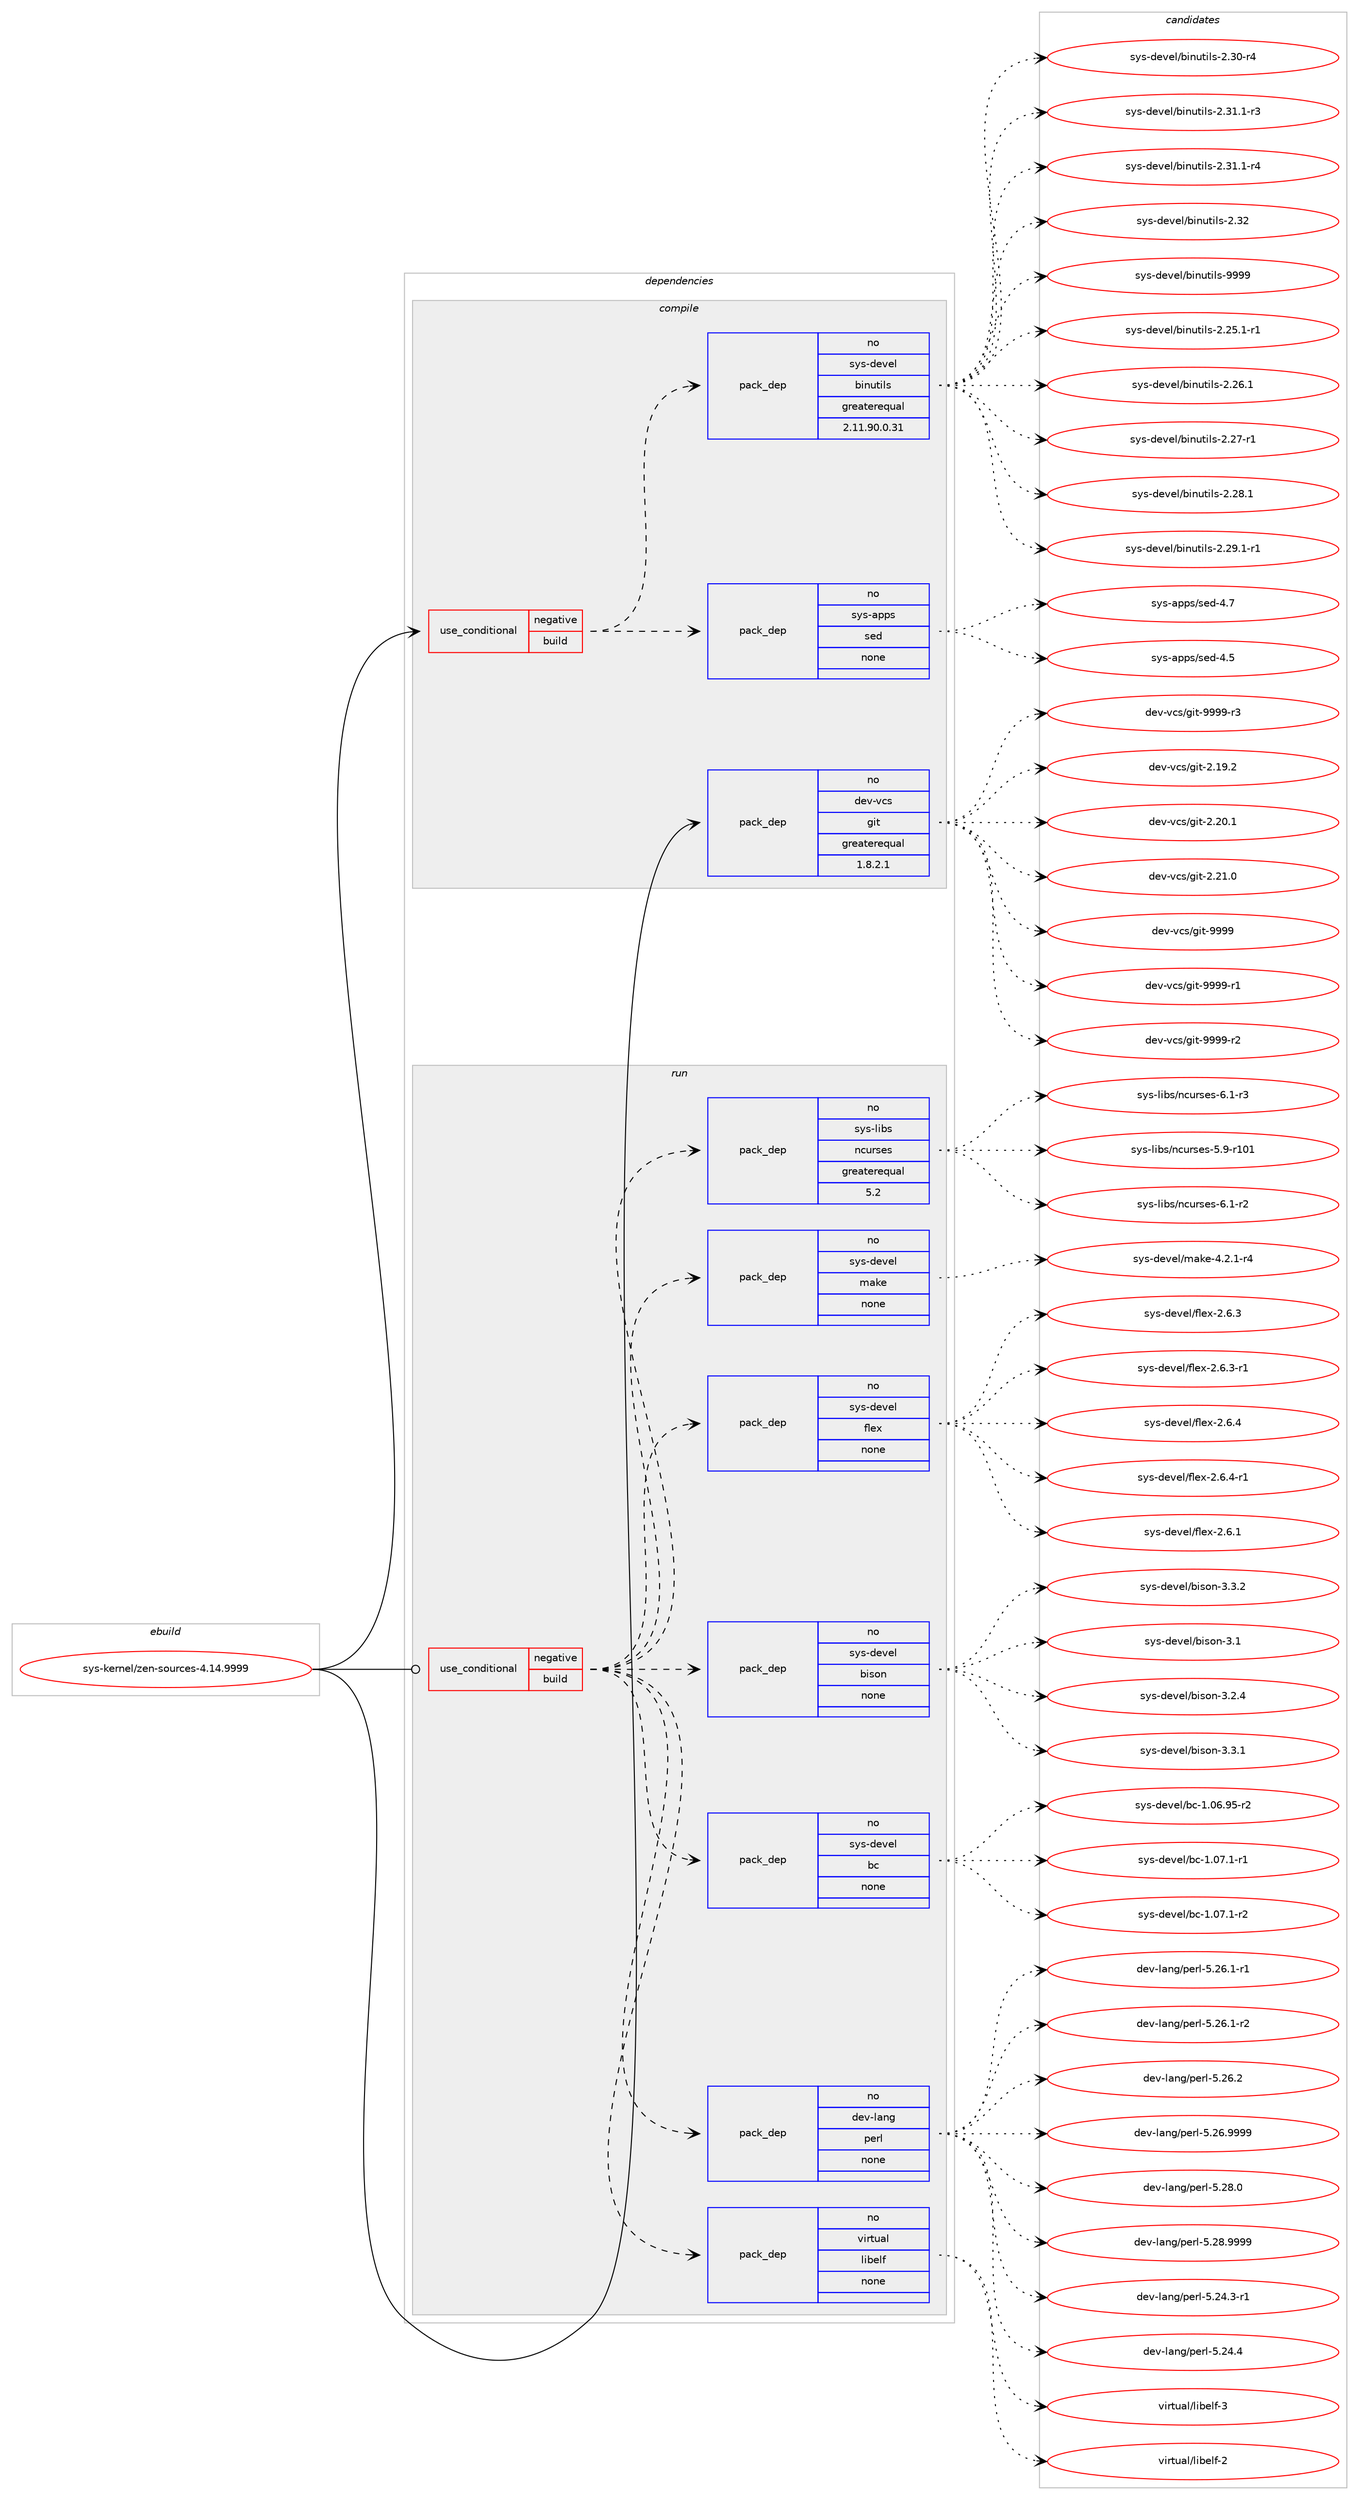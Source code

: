 digraph prolog {

# *************
# Graph options
# *************

newrank=true;
concentrate=true;
compound=true;
graph [rankdir=LR,fontname=Helvetica,fontsize=10,ranksep=1.5];#, ranksep=2.5, nodesep=0.2];
edge  [arrowhead=vee];
node  [fontname=Helvetica,fontsize=10];

# **********
# The ebuild
# **********

subgraph cluster_leftcol {
color=gray;
rank=same;
label=<<i>ebuild</i>>;
id [label="sys-kernel/zen-sources-4.14.9999", color=red, width=4, href="../sys-kernel/zen-sources-4.14.9999.svg"];
}

# ****************
# The dependencies
# ****************

subgraph cluster_midcol {
color=gray;
label=<<i>dependencies</i>>;
subgraph cluster_compile {
fillcolor="#eeeeee";
style=filled;
label=<<i>compile</i>>;
subgraph cond461416 {
dependency1736202 [label=<<TABLE BORDER="0" CELLBORDER="1" CELLSPACING="0" CELLPADDING="4"><TR><TD ROWSPAN="3" CELLPADDING="10">use_conditional</TD></TR><TR><TD>negative</TD></TR><TR><TD>build</TD></TR></TABLE>>, shape=none, color=red];
subgraph pack1246260 {
dependency1736203 [label=<<TABLE BORDER="0" CELLBORDER="1" CELLSPACING="0" CELLPADDING="4" WIDTH="220"><TR><TD ROWSPAN="6" CELLPADDING="30">pack_dep</TD></TR><TR><TD WIDTH="110">no</TD></TR><TR><TD>sys-apps</TD></TR><TR><TD>sed</TD></TR><TR><TD>none</TD></TR><TR><TD></TD></TR></TABLE>>, shape=none, color=blue];
}
dependency1736202:e -> dependency1736203:w [weight=20,style="dashed",arrowhead="vee"];
subgraph pack1246261 {
dependency1736204 [label=<<TABLE BORDER="0" CELLBORDER="1" CELLSPACING="0" CELLPADDING="4" WIDTH="220"><TR><TD ROWSPAN="6" CELLPADDING="30">pack_dep</TD></TR><TR><TD WIDTH="110">no</TD></TR><TR><TD>sys-devel</TD></TR><TR><TD>binutils</TD></TR><TR><TD>greaterequal</TD></TR><TR><TD>2.11.90.0.31</TD></TR></TABLE>>, shape=none, color=blue];
}
dependency1736202:e -> dependency1736204:w [weight=20,style="dashed",arrowhead="vee"];
}
id:e -> dependency1736202:w [weight=20,style="solid",arrowhead="vee"];
subgraph pack1246262 {
dependency1736205 [label=<<TABLE BORDER="0" CELLBORDER="1" CELLSPACING="0" CELLPADDING="4" WIDTH="220"><TR><TD ROWSPAN="6" CELLPADDING="30">pack_dep</TD></TR><TR><TD WIDTH="110">no</TD></TR><TR><TD>dev-vcs</TD></TR><TR><TD>git</TD></TR><TR><TD>greaterequal</TD></TR><TR><TD>1.8.2.1</TD></TR></TABLE>>, shape=none, color=blue];
}
id:e -> dependency1736205:w [weight=20,style="solid",arrowhead="vee"];
}
subgraph cluster_compileandrun {
fillcolor="#eeeeee";
style=filled;
label=<<i>compile and run</i>>;
}
subgraph cluster_run {
fillcolor="#eeeeee";
style=filled;
label=<<i>run</i>>;
subgraph cond461417 {
dependency1736206 [label=<<TABLE BORDER="0" CELLBORDER="1" CELLSPACING="0" CELLPADDING="4"><TR><TD ROWSPAN="3" CELLPADDING="10">use_conditional</TD></TR><TR><TD>negative</TD></TR><TR><TD>build</TD></TR></TABLE>>, shape=none, color=red];
subgraph pack1246263 {
dependency1736207 [label=<<TABLE BORDER="0" CELLBORDER="1" CELLSPACING="0" CELLPADDING="4" WIDTH="220"><TR><TD ROWSPAN="6" CELLPADDING="30">pack_dep</TD></TR><TR><TD WIDTH="110">no</TD></TR><TR><TD>dev-lang</TD></TR><TR><TD>perl</TD></TR><TR><TD>none</TD></TR><TR><TD></TD></TR></TABLE>>, shape=none, color=blue];
}
dependency1736206:e -> dependency1736207:w [weight=20,style="dashed",arrowhead="vee"];
subgraph pack1246264 {
dependency1736208 [label=<<TABLE BORDER="0" CELLBORDER="1" CELLSPACING="0" CELLPADDING="4" WIDTH="220"><TR><TD ROWSPAN="6" CELLPADDING="30">pack_dep</TD></TR><TR><TD WIDTH="110">no</TD></TR><TR><TD>sys-devel</TD></TR><TR><TD>bc</TD></TR><TR><TD>none</TD></TR><TR><TD></TD></TR></TABLE>>, shape=none, color=blue];
}
dependency1736206:e -> dependency1736208:w [weight=20,style="dashed",arrowhead="vee"];
subgraph pack1246265 {
dependency1736209 [label=<<TABLE BORDER="0" CELLBORDER="1" CELLSPACING="0" CELLPADDING="4" WIDTH="220"><TR><TD ROWSPAN="6" CELLPADDING="30">pack_dep</TD></TR><TR><TD WIDTH="110">no</TD></TR><TR><TD>sys-devel</TD></TR><TR><TD>bison</TD></TR><TR><TD>none</TD></TR><TR><TD></TD></TR></TABLE>>, shape=none, color=blue];
}
dependency1736206:e -> dependency1736209:w [weight=20,style="dashed",arrowhead="vee"];
subgraph pack1246266 {
dependency1736210 [label=<<TABLE BORDER="0" CELLBORDER="1" CELLSPACING="0" CELLPADDING="4" WIDTH="220"><TR><TD ROWSPAN="6" CELLPADDING="30">pack_dep</TD></TR><TR><TD WIDTH="110">no</TD></TR><TR><TD>sys-devel</TD></TR><TR><TD>flex</TD></TR><TR><TD>none</TD></TR><TR><TD></TD></TR></TABLE>>, shape=none, color=blue];
}
dependency1736206:e -> dependency1736210:w [weight=20,style="dashed",arrowhead="vee"];
subgraph pack1246267 {
dependency1736211 [label=<<TABLE BORDER="0" CELLBORDER="1" CELLSPACING="0" CELLPADDING="4" WIDTH="220"><TR><TD ROWSPAN="6" CELLPADDING="30">pack_dep</TD></TR><TR><TD WIDTH="110">no</TD></TR><TR><TD>sys-devel</TD></TR><TR><TD>make</TD></TR><TR><TD>none</TD></TR><TR><TD></TD></TR></TABLE>>, shape=none, color=blue];
}
dependency1736206:e -> dependency1736211:w [weight=20,style="dashed",arrowhead="vee"];
subgraph pack1246268 {
dependency1736212 [label=<<TABLE BORDER="0" CELLBORDER="1" CELLSPACING="0" CELLPADDING="4" WIDTH="220"><TR><TD ROWSPAN="6" CELLPADDING="30">pack_dep</TD></TR><TR><TD WIDTH="110">no</TD></TR><TR><TD>sys-libs</TD></TR><TR><TD>ncurses</TD></TR><TR><TD>greaterequal</TD></TR><TR><TD>5.2</TD></TR></TABLE>>, shape=none, color=blue];
}
dependency1736206:e -> dependency1736212:w [weight=20,style="dashed",arrowhead="vee"];
subgraph pack1246269 {
dependency1736213 [label=<<TABLE BORDER="0" CELLBORDER="1" CELLSPACING="0" CELLPADDING="4" WIDTH="220"><TR><TD ROWSPAN="6" CELLPADDING="30">pack_dep</TD></TR><TR><TD WIDTH="110">no</TD></TR><TR><TD>virtual</TD></TR><TR><TD>libelf</TD></TR><TR><TD>none</TD></TR><TR><TD></TD></TR></TABLE>>, shape=none, color=blue];
}
dependency1736206:e -> dependency1736213:w [weight=20,style="dashed",arrowhead="vee"];
}
id:e -> dependency1736206:w [weight=20,style="solid",arrowhead="odot"];
}
}

# **************
# The candidates
# **************

subgraph cluster_choices {
rank=same;
color=gray;
label=<<i>candidates</i>>;

subgraph choice1246260 {
color=black;
nodesep=1;
choice11512111545971121121154711510110045524653 [label="sys-apps/sed-4.5", color=red, width=4,href="../sys-apps/sed-4.5.svg"];
choice11512111545971121121154711510110045524655 [label="sys-apps/sed-4.7", color=red, width=4,href="../sys-apps/sed-4.7.svg"];
dependency1736203:e -> choice11512111545971121121154711510110045524653:w [style=dotted,weight="100"];
dependency1736203:e -> choice11512111545971121121154711510110045524655:w [style=dotted,weight="100"];
}
subgraph choice1246261 {
color=black;
nodesep=1;
choice115121115451001011181011084798105110117116105108115455046505346494511449 [label="sys-devel/binutils-2.25.1-r1", color=red, width=4,href="../sys-devel/binutils-2.25.1-r1.svg"];
choice11512111545100101118101108479810511011711610510811545504650544649 [label="sys-devel/binutils-2.26.1", color=red, width=4,href="../sys-devel/binutils-2.26.1.svg"];
choice11512111545100101118101108479810511011711610510811545504650554511449 [label="sys-devel/binutils-2.27-r1", color=red, width=4,href="../sys-devel/binutils-2.27-r1.svg"];
choice11512111545100101118101108479810511011711610510811545504650564649 [label="sys-devel/binutils-2.28.1", color=red, width=4,href="../sys-devel/binutils-2.28.1.svg"];
choice115121115451001011181011084798105110117116105108115455046505746494511449 [label="sys-devel/binutils-2.29.1-r1", color=red, width=4,href="../sys-devel/binutils-2.29.1-r1.svg"];
choice11512111545100101118101108479810511011711610510811545504651484511452 [label="sys-devel/binutils-2.30-r4", color=red, width=4,href="../sys-devel/binutils-2.30-r4.svg"];
choice115121115451001011181011084798105110117116105108115455046514946494511451 [label="sys-devel/binutils-2.31.1-r3", color=red, width=4,href="../sys-devel/binutils-2.31.1-r3.svg"];
choice115121115451001011181011084798105110117116105108115455046514946494511452 [label="sys-devel/binutils-2.31.1-r4", color=red, width=4,href="../sys-devel/binutils-2.31.1-r4.svg"];
choice1151211154510010111810110847981051101171161051081154550465150 [label="sys-devel/binutils-2.32", color=red, width=4,href="../sys-devel/binutils-2.32.svg"];
choice1151211154510010111810110847981051101171161051081154557575757 [label="sys-devel/binutils-9999", color=red, width=4,href="../sys-devel/binutils-9999.svg"];
dependency1736204:e -> choice115121115451001011181011084798105110117116105108115455046505346494511449:w [style=dotted,weight="100"];
dependency1736204:e -> choice11512111545100101118101108479810511011711610510811545504650544649:w [style=dotted,weight="100"];
dependency1736204:e -> choice11512111545100101118101108479810511011711610510811545504650554511449:w [style=dotted,weight="100"];
dependency1736204:e -> choice11512111545100101118101108479810511011711610510811545504650564649:w [style=dotted,weight="100"];
dependency1736204:e -> choice115121115451001011181011084798105110117116105108115455046505746494511449:w [style=dotted,weight="100"];
dependency1736204:e -> choice11512111545100101118101108479810511011711610510811545504651484511452:w [style=dotted,weight="100"];
dependency1736204:e -> choice115121115451001011181011084798105110117116105108115455046514946494511451:w [style=dotted,weight="100"];
dependency1736204:e -> choice115121115451001011181011084798105110117116105108115455046514946494511452:w [style=dotted,weight="100"];
dependency1736204:e -> choice1151211154510010111810110847981051101171161051081154550465150:w [style=dotted,weight="100"];
dependency1736204:e -> choice1151211154510010111810110847981051101171161051081154557575757:w [style=dotted,weight="100"];
}
subgraph choice1246262 {
color=black;
nodesep=1;
choice10010111845118991154710310511645504649574650 [label="dev-vcs/git-2.19.2", color=red, width=4,href="../dev-vcs/git-2.19.2.svg"];
choice10010111845118991154710310511645504650484649 [label="dev-vcs/git-2.20.1", color=red, width=4,href="../dev-vcs/git-2.20.1.svg"];
choice10010111845118991154710310511645504650494648 [label="dev-vcs/git-2.21.0", color=red, width=4,href="../dev-vcs/git-2.21.0.svg"];
choice1001011184511899115471031051164557575757 [label="dev-vcs/git-9999", color=red, width=4,href="../dev-vcs/git-9999.svg"];
choice10010111845118991154710310511645575757574511449 [label="dev-vcs/git-9999-r1", color=red, width=4,href="../dev-vcs/git-9999-r1.svg"];
choice10010111845118991154710310511645575757574511450 [label="dev-vcs/git-9999-r2", color=red, width=4,href="../dev-vcs/git-9999-r2.svg"];
choice10010111845118991154710310511645575757574511451 [label="dev-vcs/git-9999-r3", color=red, width=4,href="../dev-vcs/git-9999-r3.svg"];
dependency1736205:e -> choice10010111845118991154710310511645504649574650:w [style=dotted,weight="100"];
dependency1736205:e -> choice10010111845118991154710310511645504650484649:w [style=dotted,weight="100"];
dependency1736205:e -> choice10010111845118991154710310511645504650494648:w [style=dotted,weight="100"];
dependency1736205:e -> choice1001011184511899115471031051164557575757:w [style=dotted,weight="100"];
dependency1736205:e -> choice10010111845118991154710310511645575757574511449:w [style=dotted,weight="100"];
dependency1736205:e -> choice10010111845118991154710310511645575757574511450:w [style=dotted,weight="100"];
dependency1736205:e -> choice10010111845118991154710310511645575757574511451:w [style=dotted,weight="100"];
}
subgraph choice1246263 {
color=black;
nodesep=1;
choice100101118451089711010347112101114108455346505246514511449 [label="dev-lang/perl-5.24.3-r1", color=red, width=4,href="../dev-lang/perl-5.24.3-r1.svg"];
choice10010111845108971101034711210111410845534650524652 [label="dev-lang/perl-5.24.4", color=red, width=4,href="../dev-lang/perl-5.24.4.svg"];
choice100101118451089711010347112101114108455346505446494511449 [label="dev-lang/perl-5.26.1-r1", color=red, width=4,href="../dev-lang/perl-5.26.1-r1.svg"];
choice100101118451089711010347112101114108455346505446494511450 [label="dev-lang/perl-5.26.1-r2", color=red, width=4,href="../dev-lang/perl-5.26.1-r2.svg"];
choice10010111845108971101034711210111410845534650544650 [label="dev-lang/perl-5.26.2", color=red, width=4,href="../dev-lang/perl-5.26.2.svg"];
choice10010111845108971101034711210111410845534650544657575757 [label="dev-lang/perl-5.26.9999", color=red, width=4,href="../dev-lang/perl-5.26.9999.svg"];
choice10010111845108971101034711210111410845534650564648 [label="dev-lang/perl-5.28.0", color=red, width=4,href="../dev-lang/perl-5.28.0.svg"];
choice10010111845108971101034711210111410845534650564657575757 [label="dev-lang/perl-5.28.9999", color=red, width=4,href="../dev-lang/perl-5.28.9999.svg"];
dependency1736207:e -> choice100101118451089711010347112101114108455346505246514511449:w [style=dotted,weight="100"];
dependency1736207:e -> choice10010111845108971101034711210111410845534650524652:w [style=dotted,weight="100"];
dependency1736207:e -> choice100101118451089711010347112101114108455346505446494511449:w [style=dotted,weight="100"];
dependency1736207:e -> choice100101118451089711010347112101114108455346505446494511450:w [style=dotted,weight="100"];
dependency1736207:e -> choice10010111845108971101034711210111410845534650544650:w [style=dotted,weight="100"];
dependency1736207:e -> choice10010111845108971101034711210111410845534650544657575757:w [style=dotted,weight="100"];
dependency1736207:e -> choice10010111845108971101034711210111410845534650564648:w [style=dotted,weight="100"];
dependency1736207:e -> choice10010111845108971101034711210111410845534650564657575757:w [style=dotted,weight="100"];
}
subgraph choice1246264 {
color=black;
nodesep=1;
choice1151211154510010111810110847989945494648544657534511450 [label="sys-devel/bc-1.06.95-r2", color=red, width=4,href="../sys-devel/bc-1.06.95-r2.svg"];
choice11512111545100101118101108479899454946485546494511449 [label="sys-devel/bc-1.07.1-r1", color=red, width=4,href="../sys-devel/bc-1.07.1-r1.svg"];
choice11512111545100101118101108479899454946485546494511450 [label="sys-devel/bc-1.07.1-r2", color=red, width=4,href="../sys-devel/bc-1.07.1-r2.svg"];
dependency1736208:e -> choice1151211154510010111810110847989945494648544657534511450:w [style=dotted,weight="100"];
dependency1736208:e -> choice11512111545100101118101108479899454946485546494511449:w [style=dotted,weight="100"];
dependency1736208:e -> choice11512111545100101118101108479899454946485546494511450:w [style=dotted,weight="100"];
}
subgraph choice1246265 {
color=black;
nodesep=1;
choice11512111545100101118101108479810511511111045514649 [label="sys-devel/bison-3.1", color=red, width=4,href="../sys-devel/bison-3.1.svg"];
choice115121115451001011181011084798105115111110455146504652 [label="sys-devel/bison-3.2.4", color=red, width=4,href="../sys-devel/bison-3.2.4.svg"];
choice115121115451001011181011084798105115111110455146514649 [label="sys-devel/bison-3.3.1", color=red, width=4,href="../sys-devel/bison-3.3.1.svg"];
choice115121115451001011181011084798105115111110455146514650 [label="sys-devel/bison-3.3.2", color=red, width=4,href="../sys-devel/bison-3.3.2.svg"];
dependency1736209:e -> choice11512111545100101118101108479810511511111045514649:w [style=dotted,weight="100"];
dependency1736209:e -> choice115121115451001011181011084798105115111110455146504652:w [style=dotted,weight="100"];
dependency1736209:e -> choice115121115451001011181011084798105115111110455146514649:w [style=dotted,weight="100"];
dependency1736209:e -> choice115121115451001011181011084798105115111110455146514650:w [style=dotted,weight="100"];
}
subgraph choice1246266 {
color=black;
nodesep=1;
choice1151211154510010111810110847102108101120455046544649 [label="sys-devel/flex-2.6.1", color=red, width=4,href="../sys-devel/flex-2.6.1.svg"];
choice1151211154510010111810110847102108101120455046544651 [label="sys-devel/flex-2.6.3", color=red, width=4,href="../sys-devel/flex-2.6.3.svg"];
choice11512111545100101118101108471021081011204550465446514511449 [label="sys-devel/flex-2.6.3-r1", color=red, width=4,href="../sys-devel/flex-2.6.3-r1.svg"];
choice1151211154510010111810110847102108101120455046544652 [label="sys-devel/flex-2.6.4", color=red, width=4,href="../sys-devel/flex-2.6.4.svg"];
choice11512111545100101118101108471021081011204550465446524511449 [label="sys-devel/flex-2.6.4-r1", color=red, width=4,href="../sys-devel/flex-2.6.4-r1.svg"];
dependency1736210:e -> choice1151211154510010111810110847102108101120455046544649:w [style=dotted,weight="100"];
dependency1736210:e -> choice1151211154510010111810110847102108101120455046544651:w [style=dotted,weight="100"];
dependency1736210:e -> choice11512111545100101118101108471021081011204550465446514511449:w [style=dotted,weight="100"];
dependency1736210:e -> choice1151211154510010111810110847102108101120455046544652:w [style=dotted,weight="100"];
dependency1736210:e -> choice11512111545100101118101108471021081011204550465446524511449:w [style=dotted,weight="100"];
}
subgraph choice1246267 {
color=black;
nodesep=1;
choice1151211154510010111810110847109971071014552465046494511452 [label="sys-devel/make-4.2.1-r4", color=red, width=4,href="../sys-devel/make-4.2.1-r4.svg"];
dependency1736211:e -> choice1151211154510010111810110847109971071014552465046494511452:w [style=dotted,weight="100"];
}
subgraph choice1246268 {
color=black;
nodesep=1;
choice115121115451081059811547110991171141151011154553465745114494849 [label="sys-libs/ncurses-5.9-r101", color=red, width=4,href="../sys-libs/ncurses-5.9-r101.svg"];
choice11512111545108105981154711099117114115101115455446494511450 [label="sys-libs/ncurses-6.1-r2", color=red, width=4,href="../sys-libs/ncurses-6.1-r2.svg"];
choice11512111545108105981154711099117114115101115455446494511451 [label="sys-libs/ncurses-6.1-r3", color=red, width=4,href="../sys-libs/ncurses-6.1-r3.svg"];
dependency1736212:e -> choice115121115451081059811547110991171141151011154553465745114494849:w [style=dotted,weight="100"];
dependency1736212:e -> choice11512111545108105981154711099117114115101115455446494511450:w [style=dotted,weight="100"];
dependency1736212:e -> choice11512111545108105981154711099117114115101115455446494511451:w [style=dotted,weight="100"];
}
subgraph choice1246269 {
color=black;
nodesep=1;
choice1181051141161179710847108105981011081024550 [label="virtual/libelf-2", color=red, width=4,href="../virtual/libelf-2.svg"];
choice1181051141161179710847108105981011081024551 [label="virtual/libelf-3", color=red, width=4,href="../virtual/libelf-3.svg"];
dependency1736213:e -> choice1181051141161179710847108105981011081024550:w [style=dotted,weight="100"];
dependency1736213:e -> choice1181051141161179710847108105981011081024551:w [style=dotted,weight="100"];
}
}

}
